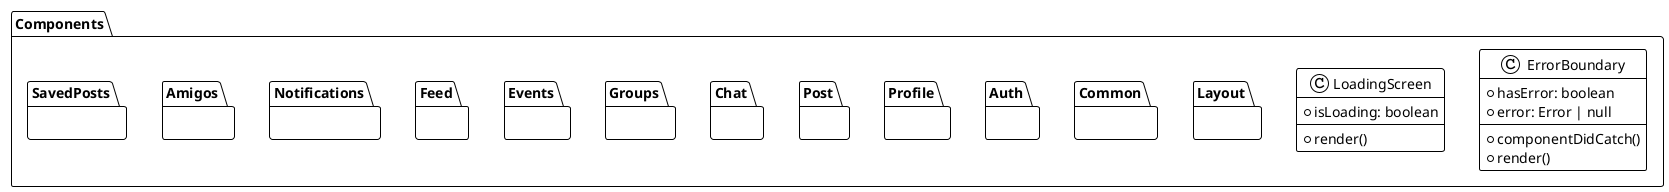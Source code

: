 @startuml Components
!theme plain
skinparam classStyle rectangle

package "Components" {
    package "Layout" {

    }

    package "Common" {
    }

    package "Auth" {
    }

    package "Profile" {
    }

    package "Post" {
    }

    package "Chat" {
    }

    package "Groups" {
    }

    package "Events" {
    }

    package "Feed" {
    }

    package "Notifications" {
    }

    package "Amigos" {
    }

    package "SavedPosts" {
    }

    class ErrorBoundary {
        +hasError: boolean
        +error: Error | null
        +componentDidCatch()
        +render()
    }

    class LoadingScreen {
        +isLoading: boolean
        +render()
    }
}


@enduml 